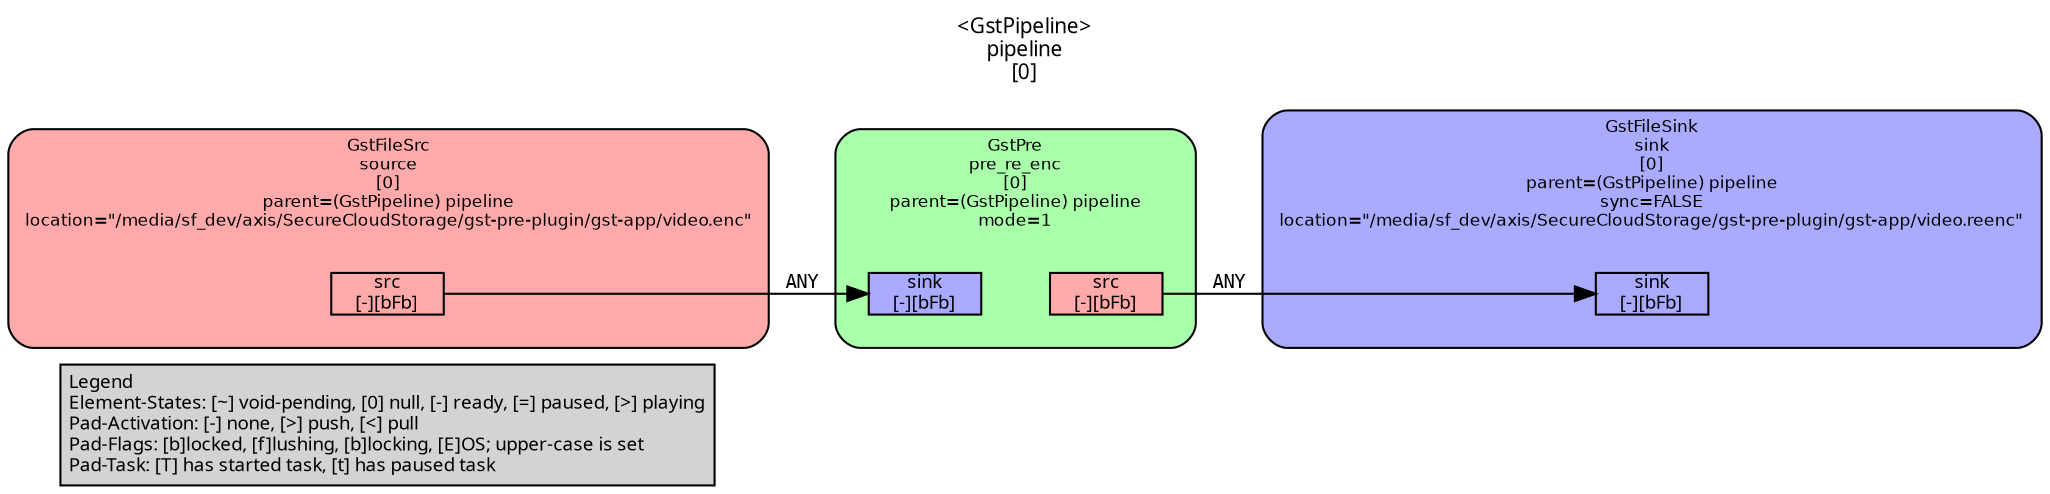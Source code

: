 digraph pipeline {
  rankdir=LR;
  fontname="sans";
  fontsize="10";
  labelloc=t;
  nodesep=.1;
  ranksep=.2;
  label="<GstPipeline>\npipeline\n[0]";
  node [style="filled,rounded", shape=box, fontsize="9", fontname="sans", margin="0.0,0.0"];
  edge [labelfontsize="6", fontsize="9", fontname="monospace"];
  
  legend [
    pos="0,0!",
    margin="0.05,0.05",
    style="filled",
    label="Legend\lElement-States: [~] void-pending, [0] null, [-] ready, [=] paused, [>] playing\lPad-Activation: [-] none, [>] push, [<] pull\lPad-Flags: [b]locked, [f]lushing, [b]locking, [E]OS; upper-case is set\lPad-Task: [T] has started task, [t] has paused task\l",
  ];
  subgraph cluster_sink_0x555555a247e0 {
    fontname="Bitstream Vera Sans";
    fontsize="8";
    style="filled,rounded";
    color=black;
    label="GstFileSink\nsink\n[0]\nparent=(GstPipeline) pipeline\nsync=FALSE\nlocation=\"/media/sf_dev/axis/SecureCloudStorage/gst-pre-plugin/gst-app/video.reenc\"";
    subgraph cluster_sink_0x555555a247e0_sink {
      label="";
      style="invis";
      sink_0x555555a247e0_sink_0x555555b70300 [color=black, fillcolor="#aaaaff", label="sink\n[-][bFb]", height="0.2", style="filled,solid"];
    }

    fillcolor="#aaaaff";
  }

  subgraph cluster_pre_re_enc_0x555555b74020 {
    fontname="Bitstream Vera Sans";
    fontsize="8";
    style="filled,rounded";
    color=black;
    label="GstPre\npre_re_enc\n[0]\nparent=(GstPipeline) pipeline\nmode=1";
    subgraph cluster_pre_re_enc_0x555555b74020_sink {
      label="";
      style="invis";
      pre_re_enc_0x555555b74020_sink_0x555555b70550 [color=black, fillcolor="#aaaaff", label="sink\n[-][bFb]", height="0.2", style="filled,solid"];
    }

    subgraph cluster_pre_re_enc_0x555555b74020_src {
      label="";
      style="invis";
      pre_re_enc_0x555555b74020_src_0x555555b707a0 [color=black, fillcolor="#ffaaaa", label="src\n[-][bFb]", height="0.2", style="filled,solid"];
    }

    pre_re_enc_0x555555b74020_sink_0x555555b70550 -> pre_re_enc_0x555555b74020_src_0x555555b707a0 [style="invis"];
    fillcolor="#aaffaa";
  }

  pre_re_enc_0x555555b74020_src_0x555555b707a0 -> sink_0x555555a247e0_sink_0x555555b70300 [label="ANY"]
  subgraph cluster_source_0x555555b6e130 {
    fontname="Bitstream Vera Sans";
    fontsize="8";
    style="filled,rounded";
    color=black;
    label="GstFileSrc\nsource\n[0]\nparent=(GstPipeline) pipeline\nlocation=\"/media/sf_dev/axis/SecureCloudStorage/gst-pre-plugin/gst-app/video.enc\"";
    subgraph cluster_source_0x555555b6e130_src {
      label="";
      style="invis";
      source_0x555555b6e130_src_0x555555b700b0 [color=black, fillcolor="#ffaaaa", label="src\n[-][bFb]", height="0.2", style="filled,solid"];
    }

    fillcolor="#ffaaaa";
  }

  source_0x555555b6e130_src_0x555555b700b0 -> pre_re_enc_0x555555b74020_sink_0x555555b70550 [label="ANY"]
}
